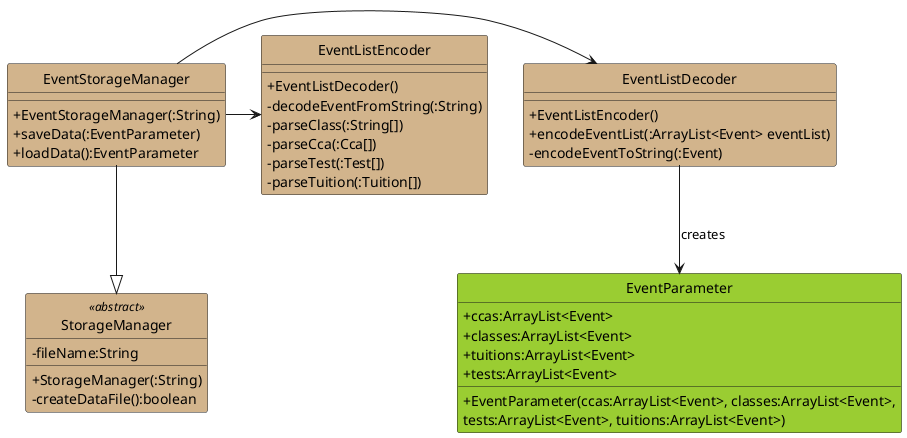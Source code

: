 @startuml
hide circles
skinparam classAttributeIconSize 0

class StorageManager <<abstract>> #Tan {
    - fileName:String
    + StorageManager(:String)
    - createDataFile():boolean
}

class EventStorageManager #Tan {
    + EventStorageManager(:String)
    + saveData(:EventParameter)
    + loadData():EventParameter
}

EventStorageManager --|> StorageManager

class EventListDecoder #Tan {
    + EventListEncoder()
    + encodeEventList(:ArrayList<Event> eventList)
    - encodeEventToString(:Event)
}

EventStorageManager -> EventListDecoder

class EventListEncoder #Tan {
    + EventListDecoder()
    - decodeEventFromString(:String)
    - parseClass(:String[])
    - parseCca(:Cca[])
    - parseTest(:Test[])
    - parseTuition(:Tuition[])
}

EventStorageManager -> EventListEncoder

class EventParameter #YellowGreen {
    + ccas:ArrayList<Event>
    + classes:ArrayList<Event>
    + tuitions:ArrayList<Event>
    + tests:ArrayList<Event>
    + EventParameter(ccas:ArrayList<Event>, classes:ArrayList<Event>,
    tests:ArrayList<Event>, tuitions:ArrayList<Event>)
}

EventListDecoder --> EventParameter : creates

@enduml
